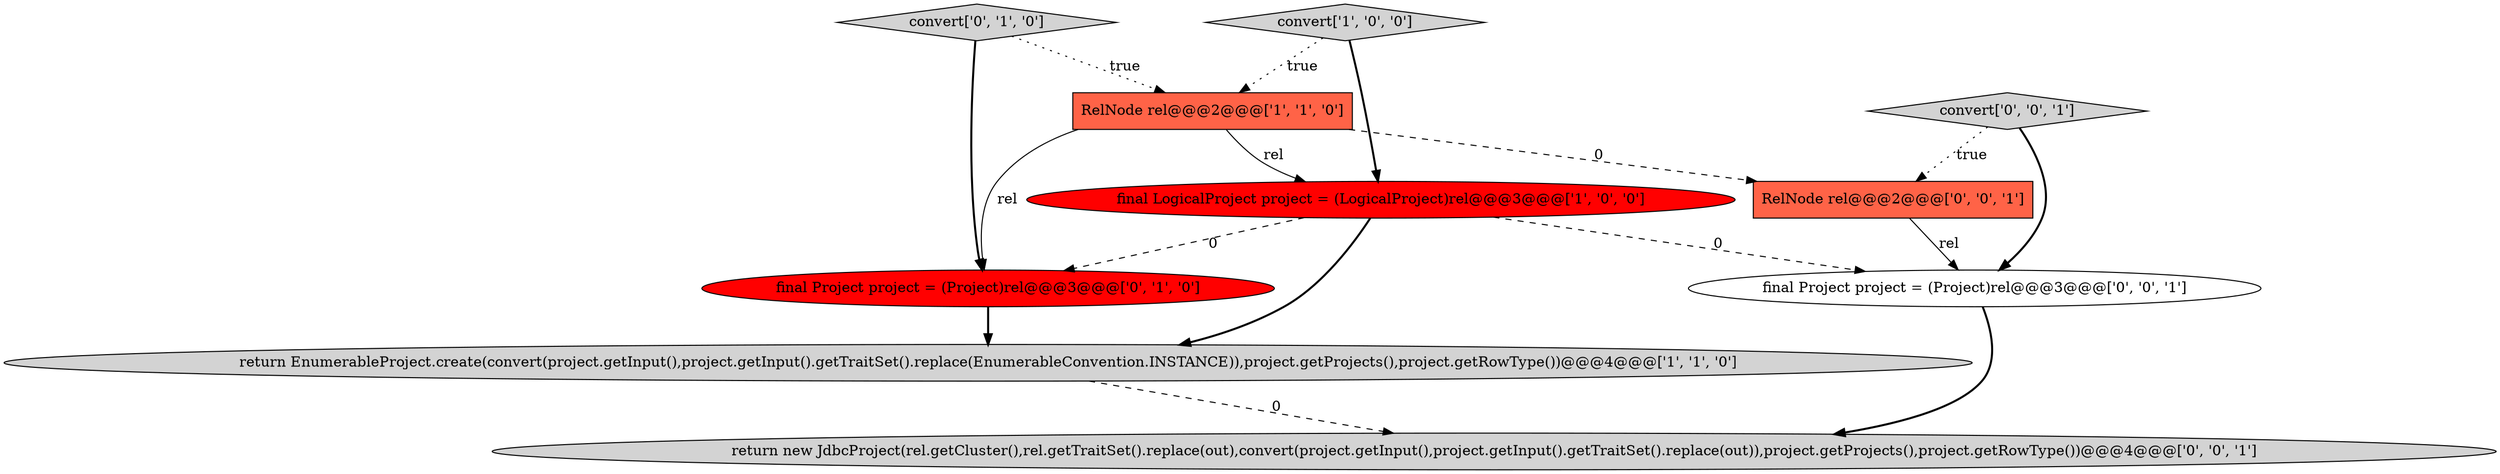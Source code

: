 digraph {
6 [style = filled, label = "RelNode rel@@@2@@@['0', '0', '1']", fillcolor = tomato, shape = box image = "AAA0AAABBB3BBB"];
8 [style = filled, label = "convert['0', '0', '1']", fillcolor = lightgray, shape = diamond image = "AAA0AAABBB3BBB"];
0 [style = filled, label = "RelNode rel@@@2@@@['1', '1', '0']", fillcolor = tomato, shape = box image = "AAA0AAABBB1BBB"];
3 [style = filled, label = "return EnumerableProject.create(convert(project.getInput(),project.getInput().getTraitSet().replace(EnumerableConvention.INSTANCE)),project.getProjects(),project.getRowType())@@@4@@@['1', '1', '0']", fillcolor = lightgray, shape = ellipse image = "AAA0AAABBB1BBB"];
5 [style = filled, label = "convert['0', '1', '0']", fillcolor = lightgray, shape = diamond image = "AAA0AAABBB2BBB"];
7 [style = filled, label = "final Project project = (Project)rel@@@3@@@['0', '0', '1']", fillcolor = white, shape = ellipse image = "AAA0AAABBB3BBB"];
9 [style = filled, label = "return new JdbcProject(rel.getCluster(),rel.getTraitSet().replace(out),convert(project.getInput(),project.getInput().getTraitSet().replace(out)),project.getProjects(),project.getRowType())@@@4@@@['0', '0', '1']", fillcolor = lightgray, shape = ellipse image = "AAA0AAABBB3BBB"];
2 [style = filled, label = "final LogicalProject project = (LogicalProject)rel@@@3@@@['1', '0', '0']", fillcolor = red, shape = ellipse image = "AAA1AAABBB1BBB"];
1 [style = filled, label = "convert['1', '0', '0']", fillcolor = lightgray, shape = diamond image = "AAA0AAABBB1BBB"];
4 [style = filled, label = "final Project project = (Project)rel@@@3@@@['0', '1', '0']", fillcolor = red, shape = ellipse image = "AAA1AAABBB2BBB"];
8->7 [style = bold, label=""];
7->9 [style = bold, label=""];
0->2 [style = solid, label="rel"];
4->3 [style = bold, label=""];
2->4 [style = dashed, label="0"];
1->2 [style = bold, label=""];
1->0 [style = dotted, label="true"];
0->6 [style = dashed, label="0"];
5->0 [style = dotted, label="true"];
8->6 [style = dotted, label="true"];
2->7 [style = dashed, label="0"];
3->9 [style = dashed, label="0"];
5->4 [style = bold, label=""];
2->3 [style = bold, label=""];
0->4 [style = solid, label="rel"];
6->7 [style = solid, label="rel"];
}
